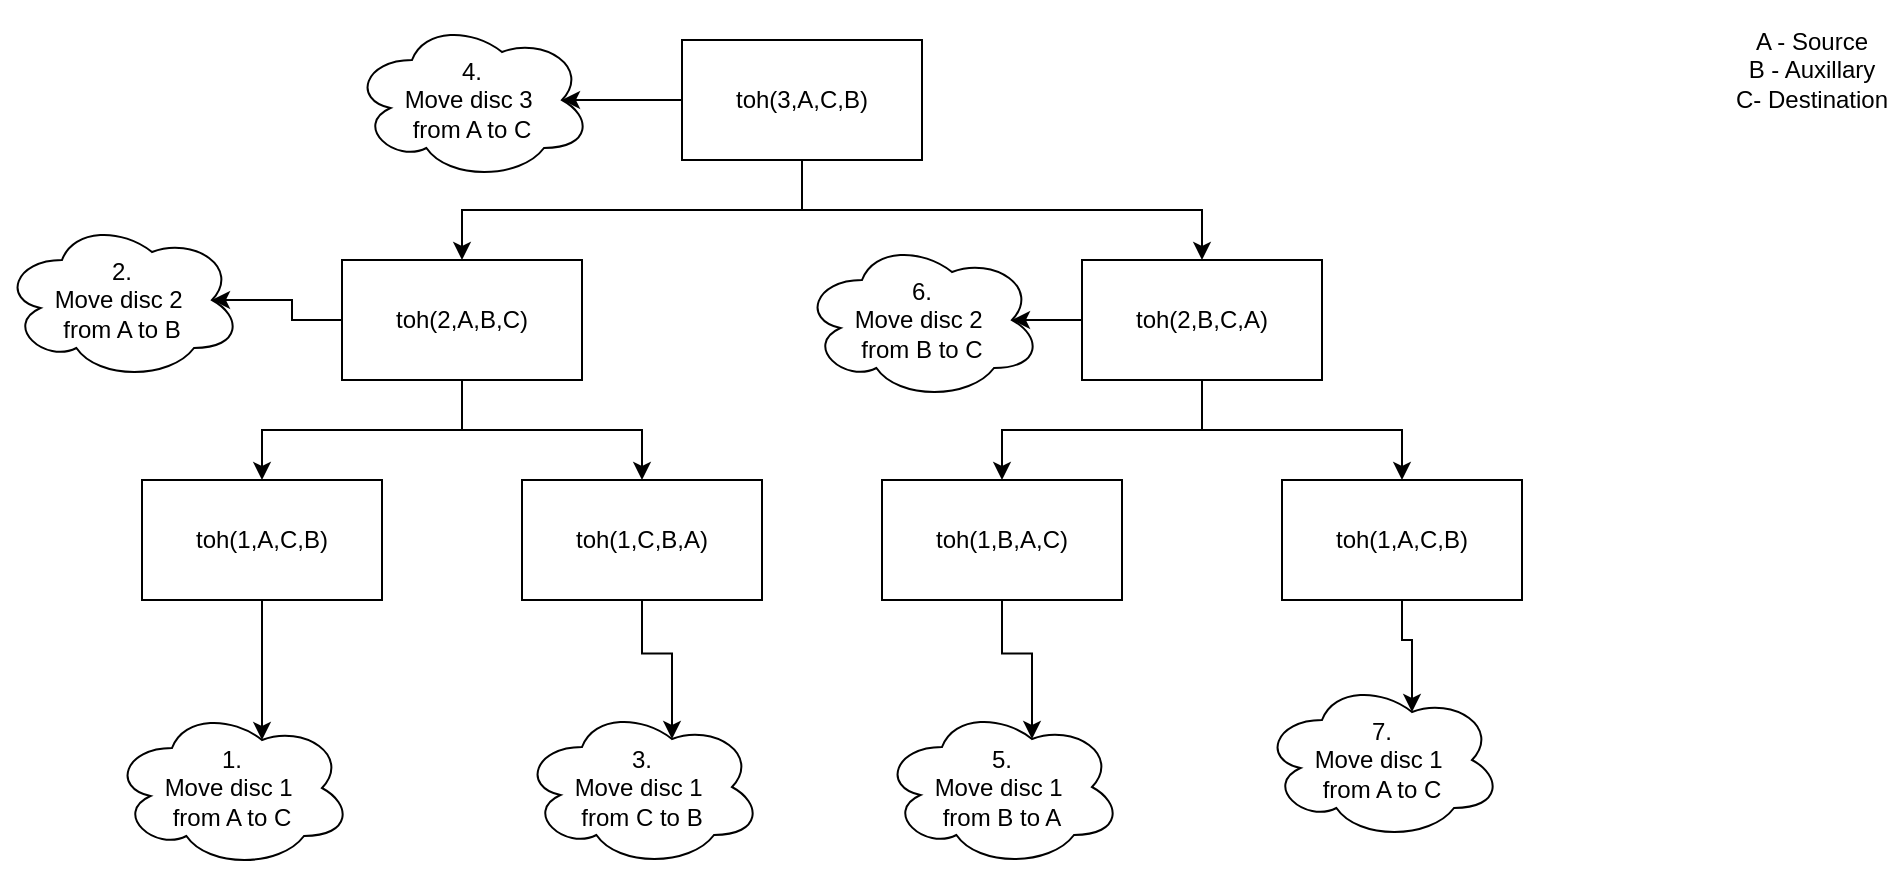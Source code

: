 <mxfile version="13.4.5" type="device"><diagram id="aezz66sQ7ePaWwr7B3Ra" name="Page-1"><mxGraphModel dx="1108" dy="504" grid="1" gridSize="10" guides="1" tooltips="1" connect="1" arrows="1" fold="1" page="1" pageScale="1" pageWidth="1169" pageHeight="827" math="0" shadow="0"><root><mxCell id="0"/><mxCell id="1" parent="0"/><mxCell id="512J42b18hgb9zpMv3OA-6" style="edgeStyle=orthogonalEdgeStyle;rounded=0;orthogonalLoop=1;jettySize=auto;html=1;exitX=0.5;exitY=1;exitDx=0;exitDy=0;" edge="1" parent="1" source="512J42b18hgb9zpMv3OA-1" target="512J42b18hgb9zpMv3OA-5"><mxGeometry relative="1" as="geometry"/></mxCell><mxCell id="512J42b18hgb9zpMv3OA-7" style="edgeStyle=orthogonalEdgeStyle;rounded=0;orthogonalLoop=1;jettySize=auto;html=1;exitX=0.5;exitY=1;exitDx=0;exitDy=0;entryX=0.5;entryY=0;entryDx=0;entryDy=0;" edge="1" parent="1" source="512J42b18hgb9zpMv3OA-1" target="2"><mxGeometry relative="1" as="geometry"/></mxCell><mxCell id="512J42b18hgb9zpMv3OA-25" style="edgeStyle=orthogonalEdgeStyle;rounded=0;orthogonalLoop=1;jettySize=auto;html=1;exitX=0;exitY=0.5;exitDx=0;exitDy=0;entryX=0.875;entryY=0.5;entryDx=0;entryDy=0;entryPerimeter=0;" edge="1" parent="1" source="512J42b18hgb9zpMv3OA-1" target="512J42b18hgb9zpMv3OA-24"><mxGeometry relative="1" as="geometry"/></mxCell><mxCell id="512J42b18hgb9zpMv3OA-1" value="toh(3,A,C,B)" style="rounded=0;whiteSpace=wrap;html=1;" vertex="1" parent="1"><mxGeometry x="460" y="40" width="120" height="60" as="geometry"/></mxCell><mxCell id="512J42b18hgb9zpMv3OA-2" value="A - Source&lt;br&gt;B - Auxillary&lt;br&gt;C- Destination" style="text;html=1;strokeColor=none;fillColor=none;align=center;verticalAlign=middle;whiteSpace=wrap;rounded=0;" vertex="1" parent="1"><mxGeometry x="980" y="20" width="90" height="70" as="geometry"/></mxCell><mxCell id="512J42b18hgb9zpMv3OA-12" style="edgeStyle=orthogonalEdgeStyle;rounded=0;orthogonalLoop=1;jettySize=auto;html=1;exitX=0.5;exitY=1;exitDx=0;exitDy=0;entryX=0.5;entryY=0;entryDx=0;entryDy=0;" edge="1" parent="1" source="2" target="512J42b18hgb9zpMv3OA-8"><mxGeometry relative="1" as="geometry"/></mxCell><mxCell id="512J42b18hgb9zpMv3OA-13" style="edgeStyle=orthogonalEdgeStyle;rounded=0;orthogonalLoop=1;jettySize=auto;html=1;exitX=0.5;exitY=1;exitDx=0;exitDy=0;" edge="1" parent="1" source="2" target="512J42b18hgb9zpMv3OA-9"><mxGeometry relative="1" as="geometry"/></mxCell><mxCell id="512J42b18hgb9zpMv3OA-19" style="edgeStyle=orthogonalEdgeStyle;rounded=0;orthogonalLoop=1;jettySize=auto;html=1;exitX=0;exitY=0.5;exitDx=0;exitDy=0;entryX=0.875;entryY=0.5;entryDx=0;entryDy=0;entryPerimeter=0;" edge="1" parent="1" source="2" target="512J42b18hgb9zpMv3OA-18"><mxGeometry relative="1" as="geometry"/></mxCell><mxCell id="2" value="toh(2,A,B,C)" style="rounded=0;whiteSpace=wrap;html=1;" vertex="1" parent="1"><mxGeometry x="290" y="150" width="120" height="60" as="geometry"/></mxCell><mxCell id="512J42b18hgb9zpMv3OA-14" style="edgeStyle=orthogonalEdgeStyle;rounded=0;orthogonalLoop=1;jettySize=auto;html=1;exitX=0.5;exitY=1;exitDx=0;exitDy=0;entryX=0.5;entryY=0;entryDx=0;entryDy=0;" edge="1" parent="1" source="512J42b18hgb9zpMv3OA-5" target="512J42b18hgb9zpMv3OA-10"><mxGeometry relative="1" as="geometry"/></mxCell><mxCell id="512J42b18hgb9zpMv3OA-15" style="edgeStyle=orthogonalEdgeStyle;rounded=0;orthogonalLoop=1;jettySize=auto;html=1;exitX=0.5;exitY=1;exitDx=0;exitDy=0;entryX=0.5;entryY=0;entryDx=0;entryDy=0;" edge="1" parent="1" source="512J42b18hgb9zpMv3OA-5" target="512J42b18hgb9zpMv3OA-11"><mxGeometry relative="1" as="geometry"/></mxCell><mxCell id="512J42b18hgb9zpMv3OA-27" style="edgeStyle=orthogonalEdgeStyle;rounded=0;orthogonalLoop=1;jettySize=auto;html=1;exitX=0;exitY=0.5;exitDx=0;exitDy=0;entryX=0.875;entryY=0.5;entryDx=0;entryDy=0;entryPerimeter=0;" edge="1" parent="1" source="512J42b18hgb9zpMv3OA-5" target="512J42b18hgb9zpMv3OA-26"><mxGeometry relative="1" as="geometry"/></mxCell><mxCell id="512J42b18hgb9zpMv3OA-5" value="toh(2,B,C,A)" style="rounded=0;whiteSpace=wrap;html=1;" vertex="1" parent="1"><mxGeometry x="660" y="150" width="120" height="60" as="geometry"/></mxCell><mxCell id="512J42b18hgb9zpMv3OA-17" style="edgeStyle=orthogonalEdgeStyle;rounded=0;orthogonalLoop=1;jettySize=auto;html=1;exitX=0.5;exitY=1;exitDx=0;exitDy=0;entryX=0.625;entryY=0.2;entryDx=0;entryDy=0;entryPerimeter=0;" edge="1" parent="1" source="512J42b18hgb9zpMv3OA-8" target="512J42b18hgb9zpMv3OA-16"><mxGeometry relative="1" as="geometry"/></mxCell><mxCell id="512J42b18hgb9zpMv3OA-8" value="toh(1,A,C,B)" style="rounded=0;whiteSpace=wrap;html=1;" vertex="1" parent="1"><mxGeometry x="190" y="260" width="120" height="60" as="geometry"/></mxCell><mxCell id="512J42b18hgb9zpMv3OA-21" style="edgeStyle=orthogonalEdgeStyle;rounded=0;orthogonalLoop=1;jettySize=auto;html=1;exitX=0.5;exitY=1;exitDx=0;exitDy=0;entryX=0.625;entryY=0.2;entryDx=0;entryDy=0;entryPerimeter=0;" edge="1" parent="1" source="512J42b18hgb9zpMv3OA-9" target="512J42b18hgb9zpMv3OA-20"><mxGeometry relative="1" as="geometry"/></mxCell><mxCell id="512J42b18hgb9zpMv3OA-9" value="toh(1,C,B,A)" style="rounded=0;whiteSpace=wrap;html=1;" vertex="1" parent="1"><mxGeometry x="380" y="260" width="120" height="60" as="geometry"/></mxCell><mxCell id="512J42b18hgb9zpMv3OA-23" style="edgeStyle=orthogonalEdgeStyle;rounded=0;orthogonalLoop=1;jettySize=auto;html=1;exitX=0.5;exitY=1;exitDx=0;exitDy=0;entryX=0.625;entryY=0.2;entryDx=0;entryDy=0;entryPerimeter=0;" edge="1" parent="1" source="512J42b18hgb9zpMv3OA-10" target="512J42b18hgb9zpMv3OA-22"><mxGeometry relative="1" as="geometry"/></mxCell><mxCell id="512J42b18hgb9zpMv3OA-10" value="toh(1,B,A,C)" style="rounded=0;whiteSpace=wrap;html=1;" vertex="1" parent="1"><mxGeometry x="560" y="260" width="120" height="60" as="geometry"/></mxCell><mxCell id="512J42b18hgb9zpMv3OA-29" style="edgeStyle=orthogonalEdgeStyle;rounded=0;orthogonalLoop=1;jettySize=auto;html=1;exitX=0.5;exitY=1;exitDx=0;exitDy=0;entryX=0.625;entryY=0.2;entryDx=0;entryDy=0;entryPerimeter=0;" edge="1" parent="1" source="512J42b18hgb9zpMv3OA-11" target="512J42b18hgb9zpMv3OA-28"><mxGeometry relative="1" as="geometry"/></mxCell><mxCell id="512J42b18hgb9zpMv3OA-11" value="toh(1,A,C,B)" style="rounded=0;whiteSpace=wrap;html=1;" vertex="1" parent="1"><mxGeometry x="760" y="260" width="120" height="60" as="geometry"/></mxCell><mxCell id="512J42b18hgb9zpMv3OA-16" value="1.&lt;br&gt;Move disc 1&amp;nbsp;&lt;br&gt;from A to C" style="ellipse;shape=cloud;whiteSpace=wrap;html=1;" vertex="1" parent="1"><mxGeometry x="175" y="374" width="120" height="80" as="geometry"/></mxCell><mxCell id="512J42b18hgb9zpMv3OA-18" value="2.&lt;br&gt;Move disc 2&amp;nbsp;&lt;br&gt;from A to B" style="ellipse;shape=cloud;whiteSpace=wrap;html=1;" vertex="1" parent="1"><mxGeometry x="120" y="130" width="120" height="80" as="geometry"/></mxCell><mxCell id="512J42b18hgb9zpMv3OA-20" value="3.&lt;br&gt;Move disc 1&amp;nbsp;&lt;br&gt;from C to B" style="ellipse;shape=cloud;whiteSpace=wrap;html=1;" vertex="1" parent="1"><mxGeometry x="380" y="373.5" width="120" height="80" as="geometry"/></mxCell><mxCell id="512J42b18hgb9zpMv3OA-22" value="5.&lt;br&gt;Move disc 1&amp;nbsp;&lt;br&gt;from B to A" style="ellipse;shape=cloud;whiteSpace=wrap;html=1;" vertex="1" parent="1"><mxGeometry x="560" y="373.5" width="120" height="80" as="geometry"/></mxCell><mxCell id="512J42b18hgb9zpMv3OA-24" value="4.&lt;br&gt;Move disc 3&amp;nbsp;&lt;br&gt;from A to C" style="ellipse;shape=cloud;whiteSpace=wrap;html=1;" vertex="1" parent="1"><mxGeometry x="295" y="30" width="120" height="80" as="geometry"/></mxCell><mxCell id="512J42b18hgb9zpMv3OA-26" value="6.&lt;br&gt;Move disc 2&amp;nbsp;&lt;br&gt;from B to C" style="ellipse;shape=cloud;whiteSpace=wrap;html=1;" vertex="1" parent="1"><mxGeometry x="520" y="140" width="120" height="80" as="geometry"/></mxCell><mxCell id="512J42b18hgb9zpMv3OA-28" value="7.&lt;br&gt;Move disc 1&amp;nbsp;&lt;br&gt;from A to C" style="ellipse;shape=cloud;whiteSpace=wrap;html=1;" vertex="1" parent="1"><mxGeometry x="750" y="360" width="120" height="80" as="geometry"/></mxCell></root></mxGraphModel></diagram></mxfile>